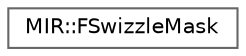 digraph "Graphical Class Hierarchy"
{
 // INTERACTIVE_SVG=YES
 // LATEX_PDF_SIZE
  bgcolor="transparent";
  edge [fontname=Helvetica,fontsize=10,labelfontname=Helvetica,labelfontsize=10];
  node [fontname=Helvetica,fontsize=10,shape=box,height=0.2,width=0.4];
  rankdir="LR";
  Node0 [id="Node000000",label="MIR::FSwizzleMask",height=0.2,width=0.4,color="grey40", fillcolor="white", style="filled",URL="$de/db2/structMIR_1_1FSwizzleMask.html",tooltip=" "];
}
